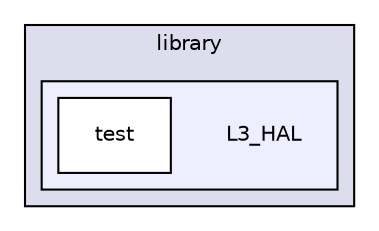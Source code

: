 digraph "/home/travis/build/kammce/SJSU-Dev2/firmware/library/L3_HAL" {
  compound=true
  node [ fontsize="10", fontname="Helvetica"];
  edge [ labelfontsize="10", labelfontname="Helvetica"];
  subgraph clusterdir_5bd71e30699729ce4f291488f202cd36 {
    graph [ bgcolor="#ddddee", pencolor="black", label="library" fontname="Helvetica", fontsize="10", URL="dir_5bd71e30699729ce4f291488f202cd36.html"]
  subgraph clusterdir_8bff4f56cb90886293117589da6dceda {
    graph [ bgcolor="#eeeeff", pencolor="black", label="" URL="dir_8bff4f56cb90886293117589da6dceda.html"];
    dir_8bff4f56cb90886293117589da6dceda [shape=plaintext label="L3_HAL"];
    dir_dca5e4af42506ffd1d1eeea92ea53f8e [shape=box label="test" color="black" fillcolor="white" style="filled" URL="dir_dca5e4af42506ffd1d1eeea92ea53f8e.html"];
  }
  }
}
